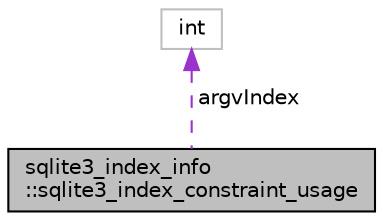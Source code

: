 digraph "sqlite3_index_info::sqlite3_index_constraint_usage"
{
 // LATEX_PDF_SIZE
  edge [fontname="Helvetica",fontsize="10",labelfontname="Helvetica",labelfontsize="10"];
  node [fontname="Helvetica",fontsize="10",shape=record];
  Node1 [label="sqlite3_index_info\l::sqlite3_index_constraint_usage",height=0.2,width=0.4,color="black", fillcolor="grey75", style="filled", fontcolor="black",tooltip=" "];
  Node2 -> Node1 [dir="back",color="darkorchid3",fontsize="10",style="dashed",label=" argvIndex" ];
  Node2 [label="int",height=0.2,width=0.4,color="grey75", fillcolor="white", style="filled",tooltip=" "];
}

